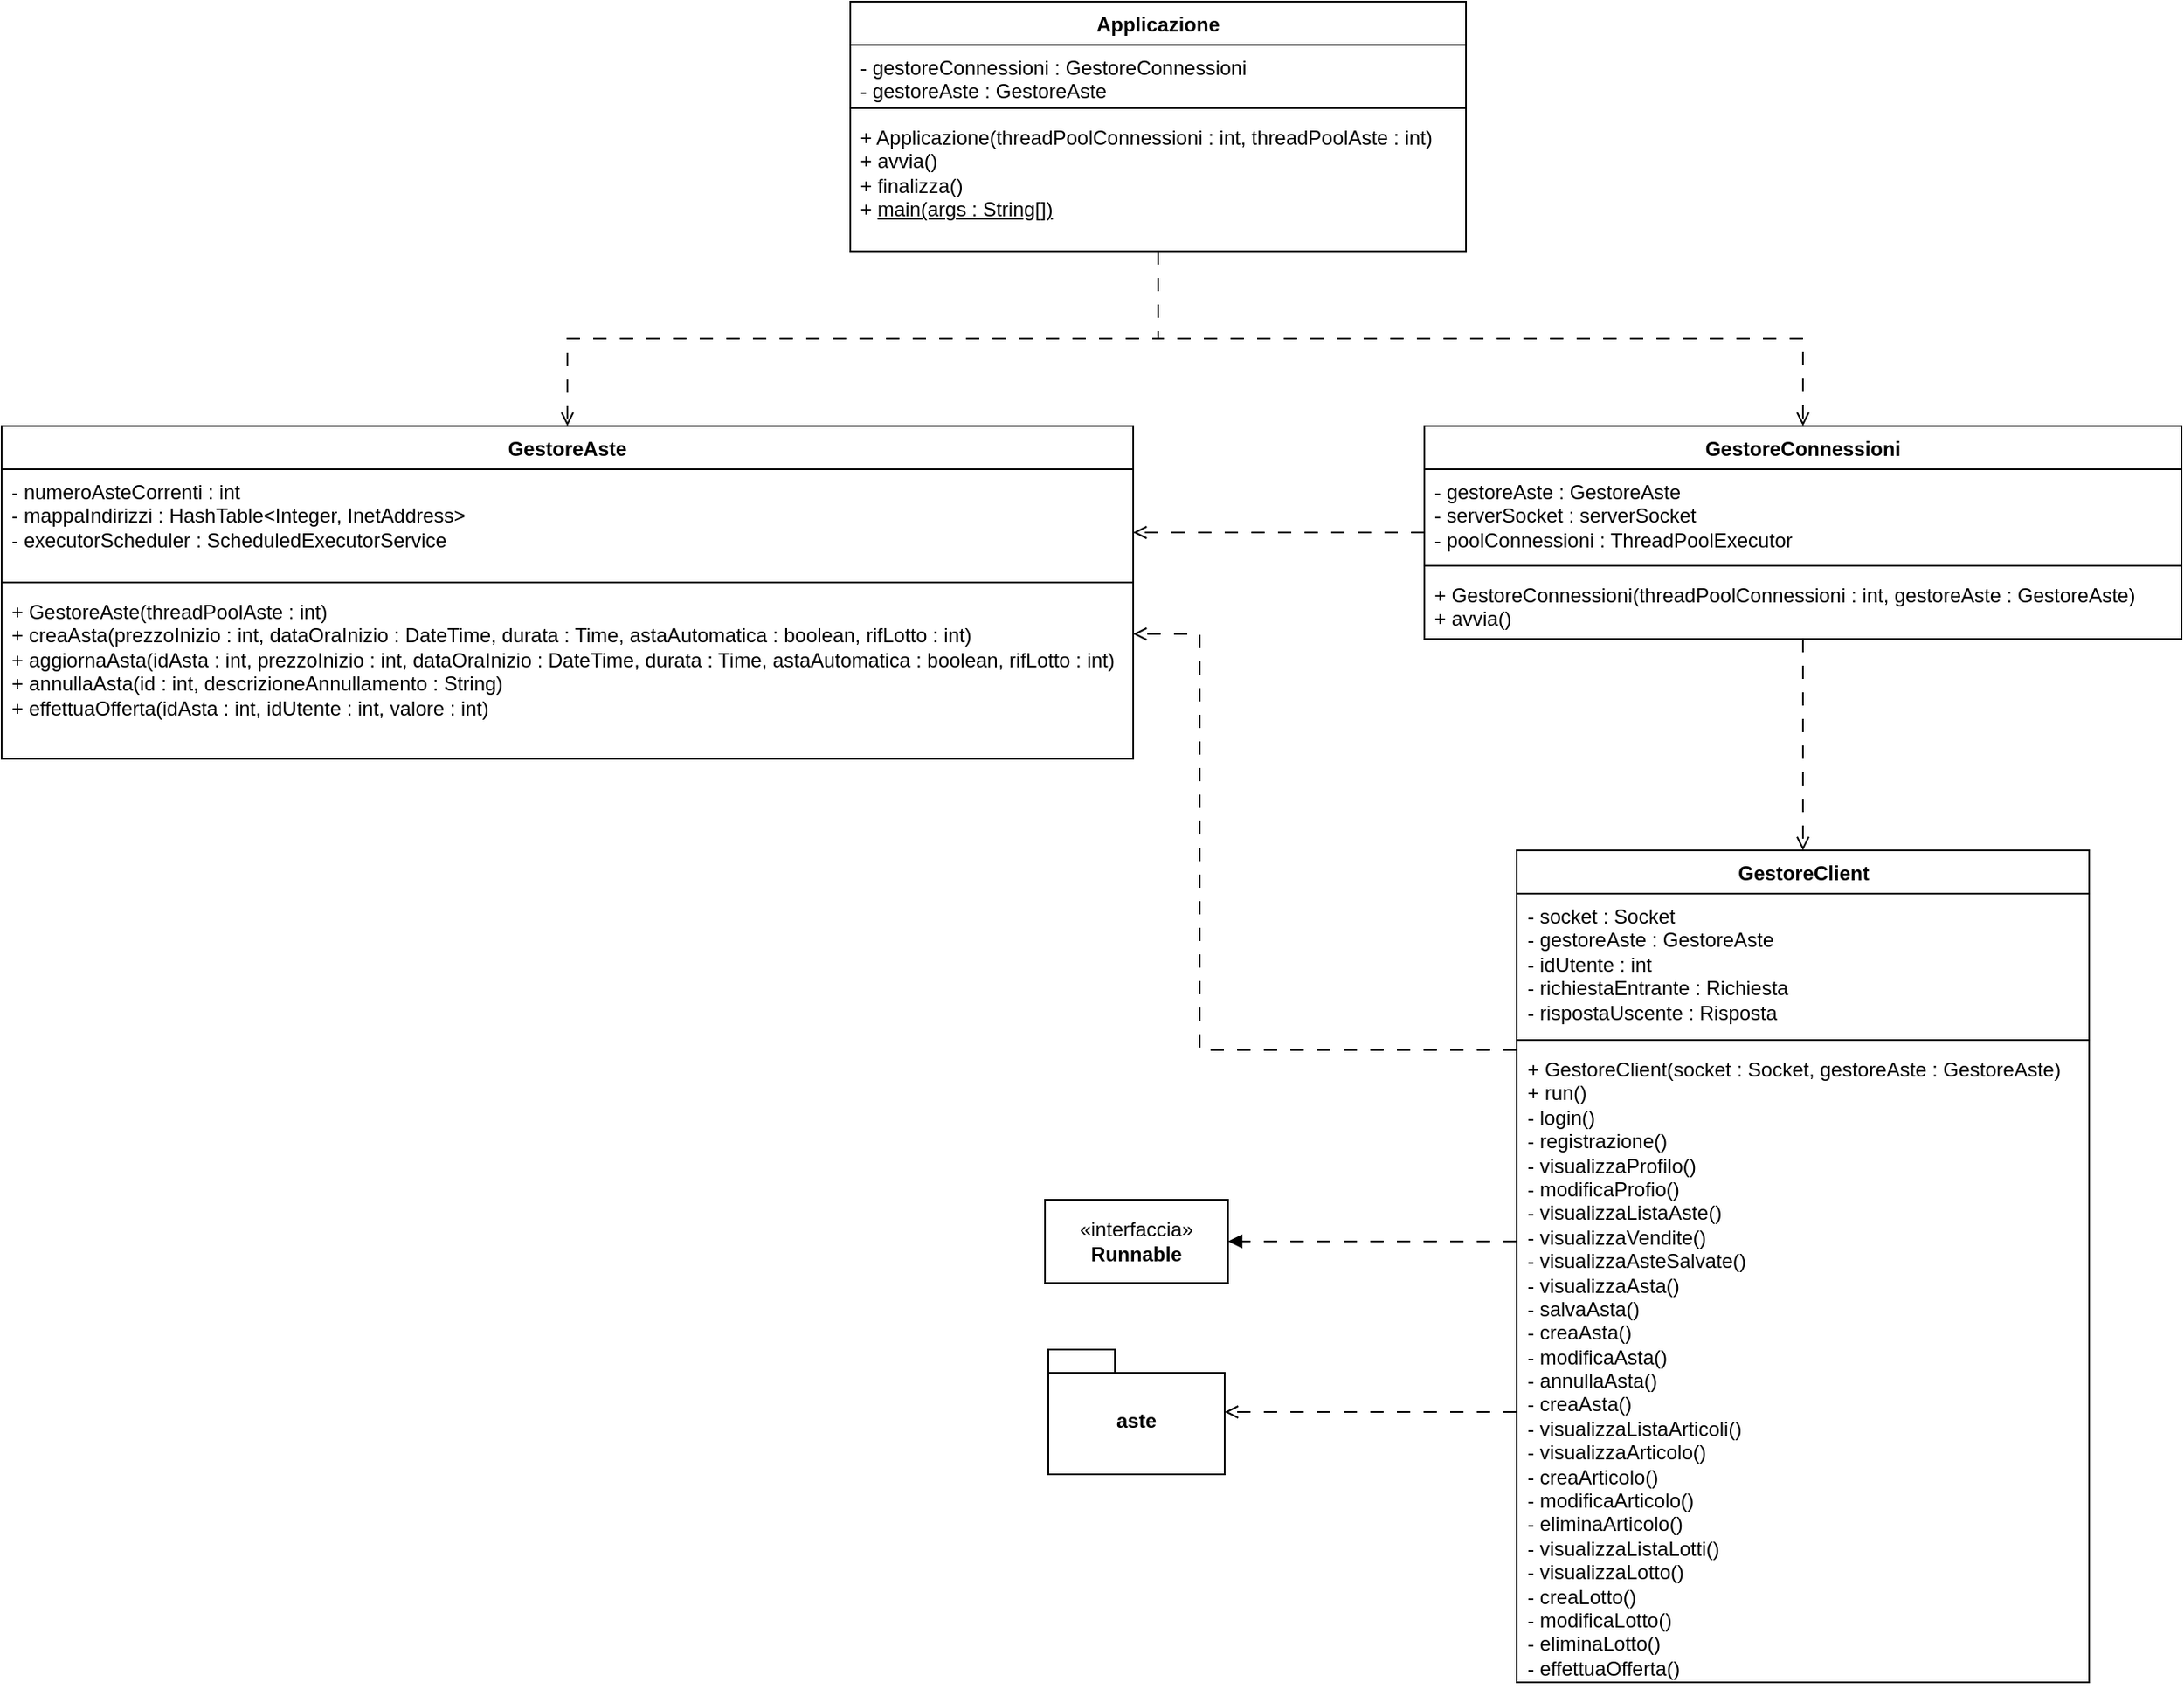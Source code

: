 <mxfile version="24.2.5" type="device">
  <diagram id="C5RBs43oDa-KdzZeNtuy" name="Page-1">
    <mxGraphModel dx="3728" dy="1196" grid="1" gridSize="10" guides="1" tooltips="1" connect="1" arrows="1" fold="1" page="1" pageScale="1" pageWidth="827" pageHeight="1169" math="0" shadow="0">
      <root>
        <mxCell id="WIyWlLk6GJQsqaUBKTNV-0" />
        <mxCell id="WIyWlLk6GJQsqaUBKTNV-1" parent="WIyWlLk6GJQsqaUBKTNV-0" />
        <mxCell id="v3DQ-bfv8pe52D6u4r51-6" style="edgeStyle=elbowEdgeStyle;rounded=0;orthogonalLoop=1;jettySize=auto;html=1;endArrow=open;endFill=0;dashed=1;elbow=vertical;dashPattern=8 8;" parent="WIyWlLk6GJQsqaUBKTNV-1" source="hi6kEQTjurh1hhUJm7Fm-0" target="v3DQ-bfv8pe52D6u4r51-0" edge="1">
          <mxGeometry relative="1" as="geometry" />
        </mxCell>
        <mxCell id="v3DQ-bfv8pe52D6u4r51-7" style="edgeStyle=elbowEdgeStyle;rounded=0;orthogonalLoop=1;jettySize=auto;html=1;endArrow=open;endFill=0;dashed=1;elbow=vertical;dashPattern=8 8;" parent="WIyWlLk6GJQsqaUBKTNV-1" source="hi6kEQTjurh1hhUJm7Fm-0" target="vKtqIuH14qnzgkjS9spN-5" edge="1">
          <mxGeometry relative="1" as="geometry" />
        </mxCell>
        <mxCell id="hi6kEQTjurh1hhUJm7Fm-0" value="Applicazione" style="swimlane;fontStyle=1;align=center;verticalAlign=top;childLayout=stackLayout;horizontal=1;startSize=26;horizontalStack=0;resizeParent=1;resizeParentMax=0;resizeLast=0;collapsible=1;marginBottom=0;whiteSpace=wrap;html=1;" parent="WIyWlLk6GJQsqaUBKTNV-1" vertex="1">
          <mxGeometry x="-640" y="70" width="370" height="150" as="geometry" />
        </mxCell>
        <mxCell id="hi6kEQTjurh1hhUJm7Fm-1" value="&lt;div&gt;- gestoreConnessioni : GestoreConnessioni&lt;/div&gt;&lt;div&gt;- gestoreAste : GestoreAste&lt;/div&gt;" style="text;strokeColor=none;fillColor=none;align=left;verticalAlign=top;spacingLeft=4;spacingRight=4;overflow=hidden;rotatable=0;points=[[0,0.5],[1,0.5]];portConstraint=eastwest;whiteSpace=wrap;html=1;" parent="hi6kEQTjurh1hhUJm7Fm-0" vertex="1">
          <mxGeometry y="26" width="370" height="34" as="geometry" />
        </mxCell>
        <mxCell id="hi6kEQTjurh1hhUJm7Fm-2" value="" style="line;strokeWidth=1;fillColor=none;align=left;verticalAlign=middle;spacingTop=-1;spacingLeft=3;spacingRight=3;rotatable=0;labelPosition=right;points=[];portConstraint=eastwest;strokeColor=inherit;" parent="hi6kEQTjurh1hhUJm7Fm-0" vertex="1">
          <mxGeometry y="60" width="370" height="8" as="geometry" />
        </mxCell>
        <mxCell id="hi6kEQTjurh1hhUJm7Fm-3" value="&lt;div&gt;+ Applicazione(threadPoolConnessioni : int, threadPoolAste : int)&lt;/div&gt;&lt;div&gt;+ avvia()&lt;/div&gt;&lt;div&gt;+ finalizza()&lt;/div&gt;+ &lt;u&gt;main(args : String[])&lt;/u&gt;" style="text;strokeColor=none;fillColor=none;align=left;verticalAlign=top;spacingLeft=4;spacingRight=4;overflow=hidden;rotatable=0;points=[[0,0.5],[1,0.5]];portConstraint=eastwest;whiteSpace=wrap;html=1;" parent="hi6kEQTjurh1hhUJm7Fm-0" vertex="1">
          <mxGeometry y="68" width="370" height="82" as="geometry" />
        </mxCell>
        <mxCell id="pvrtacuWmei6F0Ho8wTy-6" style="edgeStyle=elbowEdgeStyle;rounded=0;orthogonalLoop=1;jettySize=auto;html=1;dashed=1;dashPattern=8 8;endArrow=block;endFill=1;elbow=vertical;" parent="WIyWlLk6GJQsqaUBKTNV-1" source="vKtqIuH14qnzgkjS9spN-1" target="pvrtacuWmei6F0Ho8wTy-4" edge="1">
          <mxGeometry relative="1" as="geometry" />
        </mxCell>
        <mxCell id="5GSIkxVs52MsnFMlGK7l-1" style="edgeStyle=elbowEdgeStyle;rounded=0;orthogonalLoop=1;jettySize=auto;html=1;dashed=1;dashPattern=8 8;endArrow=open;endFill=0;elbow=vertical;" parent="WIyWlLk6GJQsqaUBKTNV-1" target="5GSIkxVs52MsnFMlGK7l-0" edge="1" source="vKtqIuH14qnzgkjS9spN-1">
          <mxGeometry relative="1" as="geometry">
            <mxPoint x="104.5" y="860" as="sourcePoint" />
            <mxPoint x="383" y="950" as="targetPoint" />
          </mxGeometry>
        </mxCell>
        <mxCell id="vKtqIuH14qnzgkjS9spN-1" value="GestoreClient" style="swimlane;fontStyle=1;align=center;verticalAlign=top;childLayout=stackLayout;horizontal=1;startSize=26;horizontalStack=0;resizeParent=1;resizeParentMax=0;resizeLast=0;collapsible=1;marginBottom=0;whiteSpace=wrap;html=1;" parent="WIyWlLk6GJQsqaUBKTNV-1" vertex="1">
          <mxGeometry x="-239.5" y="580" width="344" height="500" as="geometry" />
        </mxCell>
        <mxCell id="vKtqIuH14qnzgkjS9spN-2" value="- socket : Socket&lt;div&gt;- gestoreAste : GestoreAste&lt;br&gt;&lt;div&gt;- idUtente : int&lt;/div&gt;&lt;/div&gt;&lt;div&gt;- richiestaEntrante : Richiesta&lt;/div&gt;&lt;div&gt;- rispostaUscente : Risposta&lt;/div&gt;" style="text;strokeColor=none;fillColor=none;align=left;verticalAlign=top;spacingLeft=4;spacingRight=4;overflow=hidden;rotatable=0;points=[[0,0.5],[1,0.5]];portConstraint=eastwest;whiteSpace=wrap;html=1;" parent="vKtqIuH14qnzgkjS9spN-1" vertex="1">
          <mxGeometry y="26" width="344" height="84" as="geometry" />
        </mxCell>
        <mxCell id="vKtqIuH14qnzgkjS9spN-3" value="" style="line;strokeWidth=1;fillColor=none;align=left;verticalAlign=middle;spacingTop=-1;spacingLeft=3;spacingRight=3;rotatable=0;labelPosition=right;points=[];portConstraint=eastwest;strokeColor=inherit;" parent="vKtqIuH14qnzgkjS9spN-1" vertex="1">
          <mxGeometry y="110" width="344" height="8" as="geometry" />
        </mxCell>
        <mxCell id="vKtqIuH14qnzgkjS9spN-4" value="&lt;div&gt;+ GestoreClient(socket : Socket, gestoreAste : GestoreAste)&lt;/div&gt;&lt;div&gt;+ run()&lt;/div&gt;&lt;div&gt;- login()&lt;/div&gt;&lt;div&gt;- registrazione()&lt;/div&gt;&lt;div&gt;- visualizzaProfilo()&lt;/div&gt;&lt;div&gt;- modificaProfio()&lt;/div&gt;&lt;div&gt;- visualizzaListaAste()&lt;/div&gt;&lt;div&gt;- visualizzaVendite()&lt;/div&gt;&lt;div&gt;- visualizzaAsteSalvate()&lt;/div&gt;&lt;div&gt;- visualizzaAsta()&lt;/div&gt;&lt;div&gt;- salvaAsta()&lt;/div&gt;&lt;div&gt;- creaAsta()&lt;/div&gt;&lt;div&gt;- modificaAsta()&lt;/div&gt;&lt;div&gt;- annullaAsta()&lt;/div&gt;&lt;div&gt;- creaAsta()&lt;/div&gt;&lt;div&gt;- visualizzaListaArticoli()&lt;/div&gt;&lt;div&gt;- visualizzaArticolo()&lt;/div&gt;&lt;div&gt;- creaArticolo()&lt;/div&gt;&lt;div&gt;- modificaArticolo()&lt;/div&gt;&lt;div&gt;- eliminaArticolo()&lt;/div&gt;&lt;div&gt;- visualizzaListaLotti()&lt;/div&gt;&lt;div&gt;- visualizzaLotto()&lt;/div&gt;&lt;div&gt;- creaLotto()&lt;/div&gt;&lt;div&gt;- modificaLotto()&lt;/div&gt;&lt;div&gt;- eliminaLotto()&lt;/div&gt;&lt;div&gt;- effettuaOfferta()&lt;/div&gt;" style="text;strokeColor=none;fillColor=none;align=left;verticalAlign=top;spacingLeft=4;spacingRight=4;overflow=hidden;rotatable=0;points=[[0,0.5],[1,0.5]];portConstraint=eastwest;whiteSpace=wrap;html=1;" parent="vKtqIuH14qnzgkjS9spN-1" vertex="1">
          <mxGeometry y="118" width="344" height="382" as="geometry" />
        </mxCell>
        <mxCell id="vKtqIuH14qnzgkjS9spN-17" style="rounded=0;orthogonalLoop=1;jettySize=auto;html=1;endArrow=open;endFill=0;dashed=1;edgeStyle=elbowEdgeStyle;dashPattern=8 8;" parent="WIyWlLk6GJQsqaUBKTNV-1" source="vKtqIuH14qnzgkjS9spN-5" target="vKtqIuH14qnzgkjS9spN-1" edge="1">
          <mxGeometry relative="1" as="geometry">
            <mxPoint x="-60" y="453" as="sourcePoint" />
            <mxPoint x="-60" y="620" as="targetPoint" />
          </mxGeometry>
        </mxCell>
        <mxCell id="v3DQ-bfv8pe52D6u4r51-8" style="edgeStyle=elbowEdgeStyle;rounded=0;orthogonalLoop=1;jettySize=auto;html=1;endArrow=open;endFill=0;dashed=1;elbow=vertical;dashPattern=8 8;" parent="WIyWlLk6GJQsqaUBKTNV-1" source="vKtqIuH14qnzgkjS9spN-5" target="v3DQ-bfv8pe52D6u4r51-0" edge="1">
          <mxGeometry relative="1" as="geometry" />
        </mxCell>
        <mxCell id="vKtqIuH14qnzgkjS9spN-5" value="GestoreConnessioni" style="swimlane;fontStyle=1;align=center;verticalAlign=top;childLayout=stackLayout;horizontal=1;startSize=26;horizontalStack=0;resizeParent=1;resizeParentMax=0;resizeLast=0;collapsible=1;marginBottom=0;whiteSpace=wrap;html=1;" parent="WIyWlLk6GJQsqaUBKTNV-1" vertex="1">
          <mxGeometry x="-295" y="325" width="455" height="128" as="geometry" />
        </mxCell>
        <mxCell id="vKtqIuH14qnzgkjS9spN-6" value="- gestoreAste : GestoreAste&lt;div&gt;- serverSocket : serverSocket&lt;/div&gt;&lt;div&gt;- poolConnessioni : ThreadPoolExecutor&lt;/div&gt;" style="text;strokeColor=none;fillColor=none;align=left;verticalAlign=top;spacingLeft=4;spacingRight=4;overflow=hidden;rotatable=0;points=[[0,0.5],[1,0.5]];portConstraint=eastwest;whiteSpace=wrap;html=1;" parent="vKtqIuH14qnzgkjS9spN-5" vertex="1">
          <mxGeometry y="26" width="455" height="54" as="geometry" />
        </mxCell>
        <mxCell id="vKtqIuH14qnzgkjS9spN-7" value="" style="line;strokeWidth=1;fillColor=none;align=left;verticalAlign=middle;spacingTop=-1;spacingLeft=3;spacingRight=3;rotatable=0;labelPosition=right;points=[];portConstraint=eastwest;strokeColor=inherit;" parent="vKtqIuH14qnzgkjS9spN-5" vertex="1">
          <mxGeometry y="80" width="455" height="8" as="geometry" />
        </mxCell>
        <mxCell id="vKtqIuH14qnzgkjS9spN-8" value="&lt;div&gt;+ GestoreConnessioni(threadPoolConnessioni : int, gestoreAste : GestoreAste)&lt;/div&gt;&lt;div&gt;+ avvia()&lt;/div&gt;" style="text;strokeColor=none;fillColor=none;align=left;verticalAlign=top;spacingLeft=4;spacingRight=4;overflow=hidden;rotatable=0;points=[[0,0.5],[1,0.5]];portConstraint=eastwest;whiteSpace=wrap;html=1;" parent="vKtqIuH14qnzgkjS9spN-5" vertex="1">
          <mxGeometry y="88" width="455" height="40" as="geometry" />
        </mxCell>
        <mxCell id="v3DQ-bfv8pe52D6u4r51-0" value="GestoreAste" style="swimlane;fontStyle=1;align=center;verticalAlign=top;childLayout=stackLayout;horizontal=1;startSize=26;horizontalStack=0;resizeParent=1;resizeParentMax=0;resizeLast=0;collapsible=1;marginBottom=0;whiteSpace=wrap;html=1;" parent="WIyWlLk6GJQsqaUBKTNV-1" vertex="1">
          <mxGeometry x="-1150" y="325" width="680" height="200" as="geometry" />
        </mxCell>
        <mxCell id="v3DQ-bfv8pe52D6u4r51-1" value="&lt;div&gt;- numeroAsteCorrenti : int&lt;/div&gt;&lt;div&gt;- mappaIndirizzi : HashTable&amp;lt;Integer, InetAddress&amp;gt;&lt;/div&gt;&lt;div&gt;- executorScheduler : ScheduledExecutorService&lt;/div&gt;" style="text;strokeColor=none;fillColor=none;align=left;verticalAlign=top;spacingLeft=4;spacingRight=4;overflow=hidden;rotatable=0;points=[[0,0.5],[1,0.5]];portConstraint=eastwest;whiteSpace=wrap;html=1;" parent="v3DQ-bfv8pe52D6u4r51-0" vertex="1">
          <mxGeometry y="26" width="680" height="64" as="geometry" />
        </mxCell>
        <mxCell id="v3DQ-bfv8pe52D6u4r51-2" value="" style="line;strokeWidth=1;fillColor=none;align=left;verticalAlign=middle;spacingTop=-1;spacingLeft=3;spacingRight=3;rotatable=0;labelPosition=right;points=[];portConstraint=eastwest;strokeColor=inherit;" parent="v3DQ-bfv8pe52D6u4r51-0" vertex="1">
          <mxGeometry y="90" width="680" height="8" as="geometry" />
        </mxCell>
        <mxCell id="v3DQ-bfv8pe52D6u4r51-3" value="&lt;div&gt;+ GestoreAste(threadPoolAste : int)&lt;/div&gt;&lt;div&gt;+ creaAsta(prezzoInizio : int, dataOraInizio : DateTime, durata : Time, astaAutomatica : boolean, rifLotto : int)&lt;/div&gt;&lt;div&gt;+ aggiornaAsta(idAsta : int, prezzoInizio : int, dataOraInizio : DateTime, durata : Time, astaAutomatica : boolean, rifLotto : int)&lt;/div&gt;&lt;div&gt;+ annullaAsta(id : int, descrizioneAnnullamento : String)&lt;/div&gt;&lt;div&gt;+ effettuaOfferta(idAsta : int, idUtente : int, valore : int)&lt;/div&gt;&lt;div&gt;&lt;br&gt;&lt;/div&gt;" style="text;strokeColor=none;fillColor=none;align=left;verticalAlign=top;spacingLeft=4;spacingRight=4;overflow=hidden;rotatable=0;points=[[0,0.5],[1,0.5]];portConstraint=eastwest;whiteSpace=wrap;html=1;" parent="v3DQ-bfv8pe52D6u4r51-0" vertex="1">
          <mxGeometry y="98" width="680" height="102" as="geometry" />
        </mxCell>
        <mxCell id="v3DQ-bfv8pe52D6u4r51-11" style="edgeStyle=orthogonalEdgeStyle;rounded=0;orthogonalLoop=1;jettySize=auto;html=1;endArrow=open;endFill=0;dashed=1;elbow=vertical;dashPattern=8 8;" parent="WIyWlLk6GJQsqaUBKTNV-1" source="vKtqIuH14qnzgkjS9spN-1" target="v3DQ-bfv8pe52D6u4r51-0" edge="1">
          <mxGeometry relative="1" as="geometry">
            <mxPoint x="-285" y="394" as="sourcePoint" />
            <mxPoint x="-430" y="394" as="targetPoint" />
            <Array as="points">
              <mxPoint x="-430" y="700" />
              <mxPoint x="-430" y="450" />
            </Array>
          </mxGeometry>
        </mxCell>
        <mxCell id="pvrtacuWmei6F0Ho8wTy-4" value="«interfaccia»&lt;br&gt;&lt;b&gt;Runnable&lt;/b&gt;" style="html=1;whiteSpace=wrap;" parent="WIyWlLk6GJQsqaUBKTNV-1" vertex="1">
          <mxGeometry x="-523" y="790" width="110" height="50" as="geometry" />
        </mxCell>
        <mxCell id="5GSIkxVs52MsnFMlGK7l-0" value="aste" style="shape=folder;fontStyle=1;spacingTop=10;tabWidth=40;tabHeight=14;tabPosition=left;html=1;whiteSpace=wrap;" parent="WIyWlLk6GJQsqaUBKTNV-1" vertex="1">
          <mxGeometry x="-521" y="880" width="106" height="75" as="geometry" />
        </mxCell>
      </root>
    </mxGraphModel>
  </diagram>
</mxfile>
